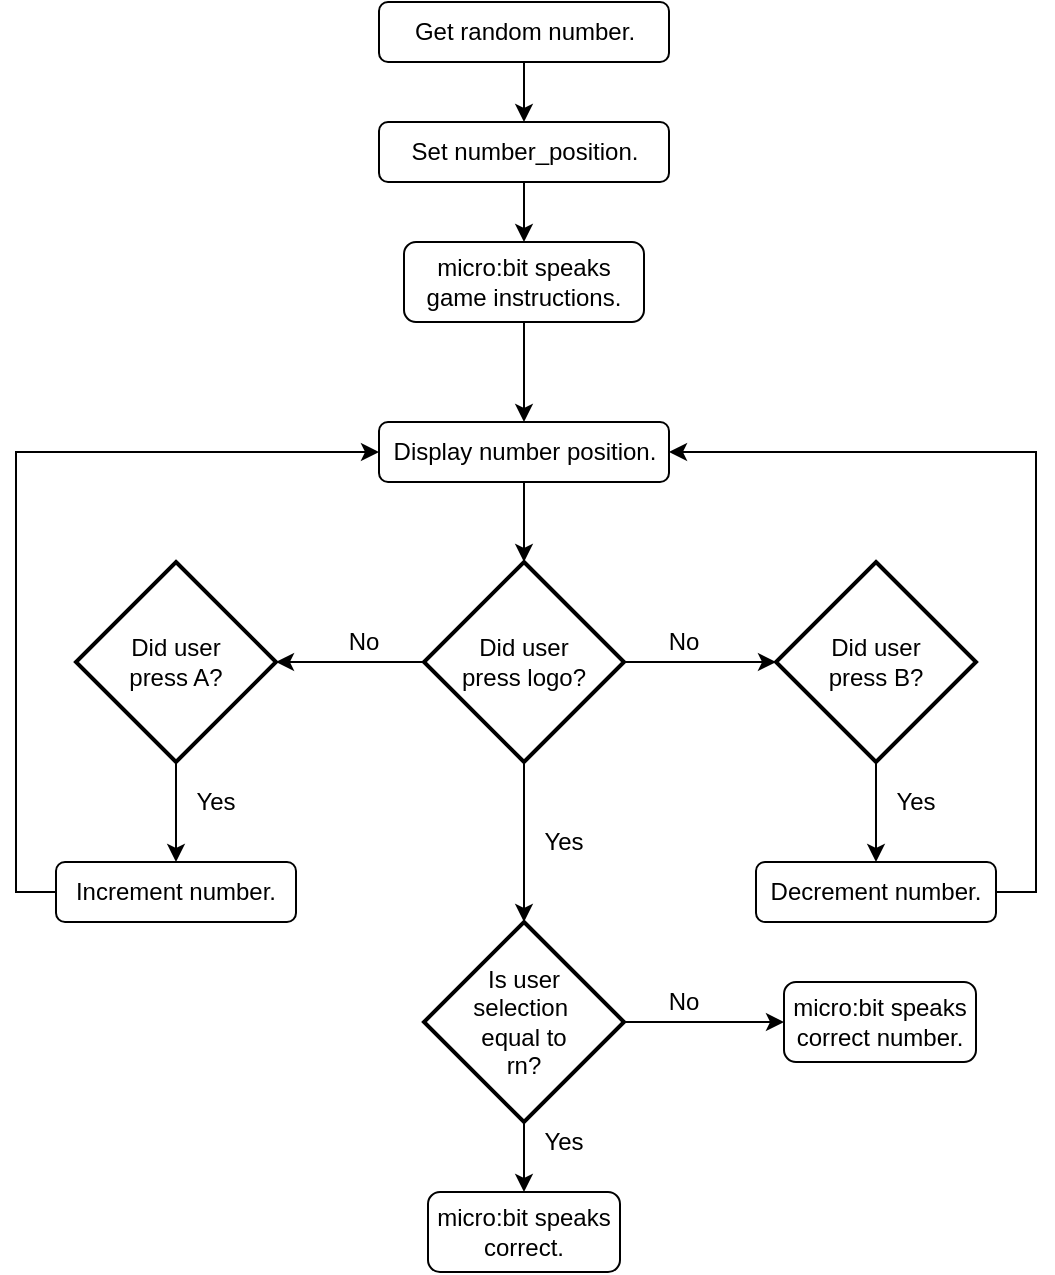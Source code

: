 <mxfile version="14.1.2" type="device"><diagram id="C5RBs43oDa-KdzZeNtuy" name="Page-1"><mxGraphModel dx="2062" dy="1154" grid="1" gridSize="10" guides="1" tooltips="1" connect="1" arrows="1" fold="1" page="1" pageScale="1" pageWidth="827" pageHeight="1169" math="0" shadow="0"><root><mxCell id="WIyWlLk6GJQsqaUBKTNV-0"/><mxCell id="WIyWlLk6GJQsqaUBKTNV-1" parent="WIyWlLk6GJQsqaUBKTNV-0"/><mxCell id="G8sRdSbJWRAk16jFzsSk-34" style="edgeStyle=orthogonalEdgeStyle;rounded=0;orthogonalLoop=1;jettySize=auto;html=1;exitX=0.5;exitY=1;exitDx=0;exitDy=0;" edge="1" parent="WIyWlLk6GJQsqaUBKTNV-1" source="G8sRdSbJWRAk16jFzsSk-0" target="G8sRdSbJWRAk16jFzsSk-2"><mxGeometry relative="1" as="geometry"/></mxCell><mxCell id="G8sRdSbJWRAk16jFzsSk-0" value="Get random number." style="rounded=1;whiteSpace=wrap;html=1;fontSize=12;glass=0;strokeWidth=1;shadow=0;" vertex="1" parent="WIyWlLk6GJQsqaUBKTNV-1"><mxGeometry x="341.5" y="10" width="145" height="30" as="geometry"/></mxCell><mxCell id="G8sRdSbJWRAk16jFzsSk-35" style="edgeStyle=orthogonalEdgeStyle;rounded=0;orthogonalLoop=1;jettySize=auto;html=1;exitX=0.5;exitY=1;exitDx=0;exitDy=0;entryX=0.5;entryY=0;entryDx=0;entryDy=0;" edge="1" parent="WIyWlLk6GJQsqaUBKTNV-1" source="G8sRdSbJWRAk16jFzsSk-2" target="G8sRdSbJWRAk16jFzsSk-7"><mxGeometry relative="1" as="geometry"/></mxCell><mxCell id="G8sRdSbJWRAk16jFzsSk-2" value="Set number_position." style="rounded=1;whiteSpace=wrap;html=1;fontSize=12;glass=0;strokeWidth=1;shadow=0;" vertex="1" parent="WIyWlLk6GJQsqaUBKTNV-1"><mxGeometry x="341.5" y="70" width="145" height="30" as="geometry"/></mxCell><mxCell id="G8sRdSbJWRAk16jFzsSk-36" style="edgeStyle=orthogonalEdgeStyle;rounded=0;orthogonalLoop=1;jettySize=auto;html=1;exitX=0.5;exitY=1;exitDx=0;exitDy=0;entryX=0.5;entryY=0;entryDx=0;entryDy=0;" edge="1" parent="WIyWlLk6GJQsqaUBKTNV-1" source="G8sRdSbJWRAk16jFzsSk-7" target="G8sRdSbJWRAk16jFzsSk-21"><mxGeometry relative="1" as="geometry"/></mxCell><mxCell id="G8sRdSbJWRAk16jFzsSk-7" value="micro:bit speaks game instructions." style="rounded=1;whiteSpace=wrap;html=1;fontSize=12;glass=0;strokeWidth=1;shadow=0;" vertex="1" parent="WIyWlLk6GJQsqaUBKTNV-1"><mxGeometry x="354" y="130" width="120" height="40" as="geometry"/></mxCell><mxCell id="G8sRdSbJWRAk16jFzsSk-64" value="" style="edgeStyle=orthogonalEdgeStyle;rounded=0;orthogonalLoop=1;jettySize=auto;html=1;" edge="1" parent="WIyWlLk6GJQsqaUBKTNV-1" source="G8sRdSbJWRAk16jFzsSk-21" target="G8sRdSbJWRAk16jFzsSk-58"><mxGeometry relative="1" as="geometry"/></mxCell><mxCell id="G8sRdSbJWRAk16jFzsSk-21" value="Display number position." style="rounded=1;whiteSpace=wrap;html=1;fontSize=12;glass=0;strokeWidth=1;shadow=0;" vertex="1" parent="WIyWlLk6GJQsqaUBKTNV-1"><mxGeometry x="341.5" y="220" width="145" height="30" as="geometry"/></mxCell><mxCell id="G8sRdSbJWRAk16jFzsSk-53" value="Yes" style="text;html=1;strokeColor=none;fillColor=none;align=center;verticalAlign=middle;whiteSpace=wrap;rounded=0;" vertex="1" parent="WIyWlLk6GJQsqaUBKTNV-1"><mxGeometry x="414" y="420" width="40" height="20" as="geometry"/></mxCell><mxCell id="G8sRdSbJWRAk16jFzsSk-78" value="" style="edgeStyle=orthogonalEdgeStyle;rounded=0;orthogonalLoop=1;jettySize=auto;html=1;" edge="1" parent="WIyWlLk6GJQsqaUBKTNV-1" source="G8sRdSbJWRAk16jFzsSk-56" target="G8sRdSbJWRAk16jFzsSk-76"><mxGeometry relative="1" as="geometry"/></mxCell><mxCell id="G8sRdSbJWRAk16jFzsSk-56" value="Did user &lt;br&gt;press A?" style="strokeWidth=2;html=1;shape=mxgraph.flowchart.decision;whiteSpace=wrap;" vertex="1" parent="WIyWlLk6GJQsqaUBKTNV-1"><mxGeometry x="190" y="290" width="100" height="100" as="geometry"/></mxCell><mxCell id="G8sRdSbJWRAk16jFzsSk-79" value="" style="edgeStyle=orthogonalEdgeStyle;rounded=0;orthogonalLoop=1;jettySize=auto;html=1;" edge="1" parent="WIyWlLk6GJQsqaUBKTNV-1" source="G8sRdSbJWRAk16jFzsSk-57" target="G8sRdSbJWRAk16jFzsSk-77"><mxGeometry relative="1" as="geometry"/></mxCell><mxCell id="G8sRdSbJWRAk16jFzsSk-57" value="Did user &lt;br&gt;press B?" style="strokeWidth=2;html=1;shape=mxgraph.flowchart.decision;whiteSpace=wrap;" vertex="1" parent="WIyWlLk6GJQsqaUBKTNV-1"><mxGeometry x="540" y="290" width="100" height="100" as="geometry"/></mxCell><mxCell id="G8sRdSbJWRAk16jFzsSk-61" value="" style="edgeStyle=orthogonalEdgeStyle;rounded=0;orthogonalLoop=1;jettySize=auto;html=1;" edge="1" parent="WIyWlLk6GJQsqaUBKTNV-1" source="G8sRdSbJWRAk16jFzsSk-58" target="G8sRdSbJWRAk16jFzsSk-59"><mxGeometry relative="1" as="geometry"/></mxCell><mxCell id="G8sRdSbJWRAk16jFzsSk-65" value="" style="edgeStyle=orthogonalEdgeStyle;rounded=0;orthogonalLoop=1;jettySize=auto;html=1;" edge="1" parent="WIyWlLk6GJQsqaUBKTNV-1" source="G8sRdSbJWRAk16jFzsSk-58" target="G8sRdSbJWRAk16jFzsSk-56"><mxGeometry relative="1" as="geometry"/></mxCell><mxCell id="G8sRdSbJWRAk16jFzsSk-66" value="" style="edgeStyle=orthogonalEdgeStyle;rounded=0;orthogonalLoop=1;jettySize=auto;html=1;" edge="1" parent="WIyWlLk6GJQsqaUBKTNV-1" source="G8sRdSbJWRAk16jFzsSk-58" target="G8sRdSbJWRAk16jFzsSk-57"><mxGeometry relative="1" as="geometry"/></mxCell><mxCell id="G8sRdSbJWRAk16jFzsSk-58" value="Did user&lt;br&gt;press logo?" style="strokeWidth=2;html=1;shape=mxgraph.flowchart.decision;whiteSpace=wrap;" vertex="1" parent="WIyWlLk6GJQsqaUBKTNV-1"><mxGeometry x="364" y="290" width="100" height="100" as="geometry"/></mxCell><mxCell id="G8sRdSbJWRAk16jFzsSk-63" value="" style="edgeStyle=orthogonalEdgeStyle;rounded=0;orthogonalLoop=1;jettySize=auto;html=1;" edge="1" parent="WIyWlLk6GJQsqaUBKTNV-1" source="G8sRdSbJWRAk16jFzsSk-59" target="G8sRdSbJWRAk16jFzsSk-62"><mxGeometry relative="1" as="geometry"/></mxCell><mxCell id="G8sRdSbJWRAk16jFzsSk-73" value="" style="edgeStyle=orthogonalEdgeStyle;rounded=0;orthogonalLoop=1;jettySize=auto;html=1;" edge="1" parent="WIyWlLk6GJQsqaUBKTNV-1" source="G8sRdSbJWRAk16jFzsSk-59" target="G8sRdSbJWRAk16jFzsSk-72"><mxGeometry relative="1" as="geometry"/></mxCell><mxCell id="G8sRdSbJWRAk16jFzsSk-59" value="&lt;span&gt;Is user &lt;br&gt;selection&amp;nbsp;&lt;/span&gt;&lt;br&gt;&lt;span&gt;equal to &lt;br&gt;rn&lt;/span&gt;&lt;span&gt;?&lt;/span&gt;" style="strokeWidth=2;html=1;shape=mxgraph.flowchart.decision;whiteSpace=wrap;" vertex="1" parent="WIyWlLk6GJQsqaUBKTNV-1"><mxGeometry x="364" y="470" width="100" height="100" as="geometry"/></mxCell><mxCell id="G8sRdSbJWRAk16jFzsSk-62" value="micro:bit speaks correct." style="rounded=1;whiteSpace=wrap;html=1;" vertex="1" parent="WIyWlLk6GJQsqaUBKTNV-1"><mxGeometry x="366" y="605" width="96" height="40" as="geometry"/></mxCell><mxCell id="G8sRdSbJWRAk16jFzsSk-67" value="No" style="text;html=1;strokeColor=none;fillColor=none;align=center;verticalAlign=middle;whiteSpace=wrap;rounded=0;" vertex="1" parent="WIyWlLk6GJQsqaUBKTNV-1"><mxGeometry x="473.5" y="320" width="40" height="20" as="geometry"/></mxCell><mxCell id="G8sRdSbJWRAk16jFzsSk-69" value="No" style="text;html=1;strokeColor=none;fillColor=none;align=center;verticalAlign=middle;whiteSpace=wrap;rounded=0;" vertex="1" parent="WIyWlLk6GJQsqaUBKTNV-1"><mxGeometry x="313.5" y="320" width="40" height="20" as="geometry"/></mxCell><mxCell id="G8sRdSbJWRAk16jFzsSk-72" value="micro:bit speaks correct number." style="rounded=1;whiteSpace=wrap;html=1;" vertex="1" parent="WIyWlLk6GJQsqaUBKTNV-1"><mxGeometry x="544" y="500" width="96" height="40" as="geometry"/></mxCell><mxCell id="G8sRdSbJWRAk16jFzsSk-74" value="No" style="text;html=1;strokeColor=none;fillColor=none;align=center;verticalAlign=middle;whiteSpace=wrap;rounded=0;" vertex="1" parent="WIyWlLk6GJQsqaUBKTNV-1"><mxGeometry x="473.5" y="500" width="40" height="20" as="geometry"/></mxCell><mxCell id="G8sRdSbJWRAk16jFzsSk-75" value="Yes" style="text;html=1;strokeColor=none;fillColor=none;align=center;verticalAlign=middle;whiteSpace=wrap;rounded=0;" vertex="1" parent="WIyWlLk6GJQsqaUBKTNV-1"><mxGeometry x="414" y="570" width="40" height="20" as="geometry"/></mxCell><mxCell id="G8sRdSbJWRAk16jFzsSk-88" style="edgeStyle=orthogonalEdgeStyle;rounded=0;orthogonalLoop=1;jettySize=auto;html=1;entryX=0;entryY=0.5;entryDx=0;entryDy=0;" edge="1" parent="WIyWlLk6GJQsqaUBKTNV-1" source="G8sRdSbJWRAk16jFzsSk-76" target="G8sRdSbJWRAk16jFzsSk-21"><mxGeometry relative="1" as="geometry"><Array as="points"><mxPoint x="160" y="455"/><mxPoint x="160" y="235"/></Array></mxGeometry></mxCell><mxCell id="G8sRdSbJWRAk16jFzsSk-76" value="Increment number." style="rounded=1;whiteSpace=wrap;html=1;" vertex="1" parent="WIyWlLk6GJQsqaUBKTNV-1"><mxGeometry x="180" y="440" width="120" height="30" as="geometry"/></mxCell><mxCell id="G8sRdSbJWRAk16jFzsSk-87" style="edgeStyle=orthogonalEdgeStyle;rounded=0;orthogonalLoop=1;jettySize=auto;html=1;exitX=1;exitY=0.5;exitDx=0;exitDy=0;entryX=1;entryY=0.5;entryDx=0;entryDy=0;" edge="1" parent="WIyWlLk6GJQsqaUBKTNV-1" source="G8sRdSbJWRAk16jFzsSk-77" target="G8sRdSbJWRAk16jFzsSk-21"><mxGeometry relative="1" as="geometry"/></mxCell><mxCell id="G8sRdSbJWRAk16jFzsSk-77" value="Decrement number." style="rounded=1;whiteSpace=wrap;html=1;" vertex="1" parent="WIyWlLk6GJQsqaUBKTNV-1"><mxGeometry x="530" y="440" width="120" height="30" as="geometry"/></mxCell><mxCell id="G8sRdSbJWRAk16jFzsSk-81" value="Yes" style="text;html=1;strokeColor=none;fillColor=none;align=center;verticalAlign=middle;whiteSpace=wrap;rounded=0;" vertex="1" parent="WIyWlLk6GJQsqaUBKTNV-1"><mxGeometry x="240" y="400" width="40" height="20" as="geometry"/></mxCell><mxCell id="G8sRdSbJWRAk16jFzsSk-83" value="Yes" style="text;html=1;strokeColor=none;fillColor=none;align=center;verticalAlign=middle;whiteSpace=wrap;rounded=0;" vertex="1" parent="WIyWlLk6GJQsqaUBKTNV-1"><mxGeometry x="590" y="400" width="40" height="20" as="geometry"/></mxCell></root></mxGraphModel></diagram></mxfile>